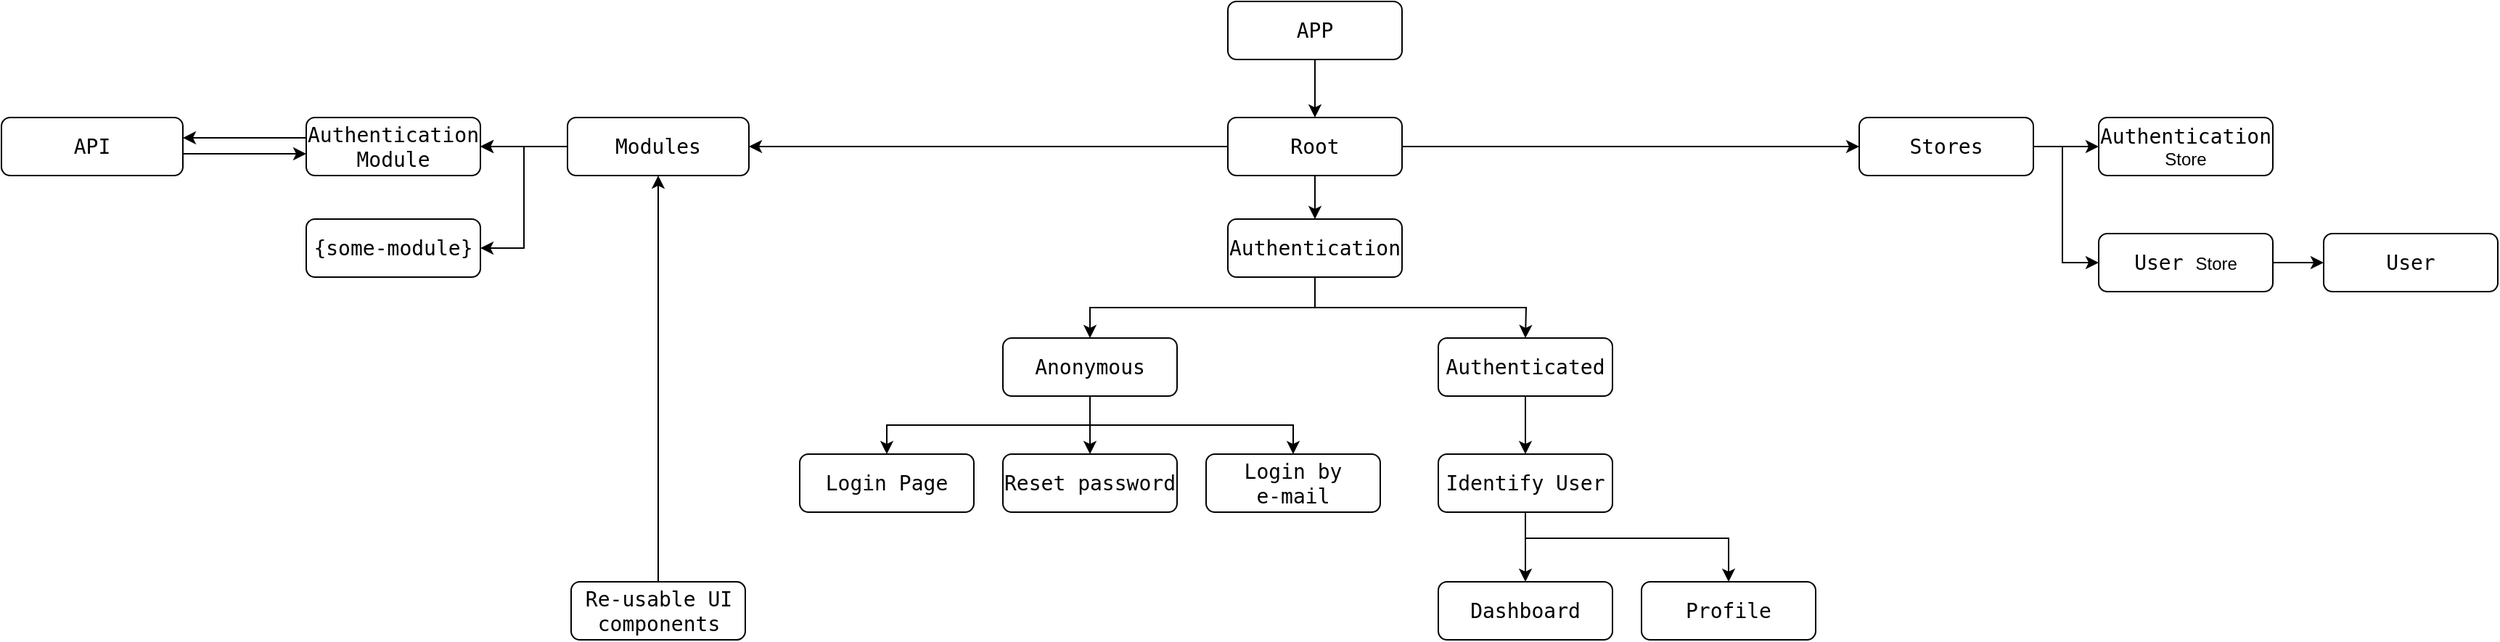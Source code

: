 <mxfile version="22.0.8" type="github">
  <diagram name="Page-1" id="8faaFUQ-8QC-oTlVmQn0">
    <mxGraphModel dx="2276" dy="751" grid="1" gridSize="10" guides="1" tooltips="1" connect="1" arrows="1" fold="1" page="1" pageScale="1" pageWidth="850" pageHeight="1100" math="0" shadow="0">
      <root>
        <mxCell id="0" />
        <mxCell id="1" parent="0" />
        <mxCell id="J4beB_igEW5IKAxdDDhX-3" style="edgeStyle=orthogonalEdgeStyle;rounded=0;orthogonalLoop=1;jettySize=auto;html=1;exitX=0.5;exitY=1;exitDx=0;exitDy=0;entryX=0.5;entryY=0;entryDx=0;entryDy=0;" parent="1" source="J4beB_igEW5IKAxdDDhX-1" target="J4beB_igEW5IKAxdDDhX-2" edge="1">
          <mxGeometry relative="1" as="geometry" />
        </mxCell>
        <mxCell id="J4beB_igEW5IKAxdDDhX-1" value="&lt;font style=&quot;font-size: 14px;&quot; face=&quot;monospace&quot;&gt;APP&lt;/font&gt;" style="rounded=1;whiteSpace=wrap;html=1;" parent="1" vertex="1">
          <mxGeometry x="365" y="30" width="120" height="40" as="geometry" />
        </mxCell>
        <mxCell id="J4beB_igEW5IKAxdDDhX-6" value="" style="edgeStyle=orthogonalEdgeStyle;rounded=0;orthogonalLoop=1;jettySize=auto;html=1;" parent="1" source="J4beB_igEW5IKAxdDDhX-2" target="J4beB_igEW5IKAxdDDhX-4" edge="1">
          <mxGeometry relative="1" as="geometry" />
        </mxCell>
        <mxCell id="J4beB_igEW5IKAxdDDhX-8" value="" style="edgeStyle=orthogonalEdgeStyle;rounded=0;orthogonalLoop=1;jettySize=auto;html=1;" parent="1" source="J4beB_igEW5IKAxdDDhX-2" target="J4beB_igEW5IKAxdDDhX-7" edge="1">
          <mxGeometry relative="1" as="geometry" />
        </mxCell>
        <mxCell id="J4beB_igEW5IKAxdDDhX-40" style="edgeStyle=orthogonalEdgeStyle;rounded=0;orthogonalLoop=1;jettySize=auto;html=1;entryX=1;entryY=0.5;entryDx=0;entryDy=0;" parent="1" source="J4beB_igEW5IKAxdDDhX-2" target="J4beB_igEW5IKAxdDDhX-39" edge="1">
          <mxGeometry relative="1" as="geometry">
            <mxPoint x="50" y="130" as="targetPoint" />
          </mxGeometry>
        </mxCell>
        <mxCell id="J4beB_igEW5IKAxdDDhX-2" value="&lt;font style=&quot;font-size: 14px;&quot; face=&quot;monospace&quot;&gt;Root&lt;/font&gt;" style="rounded=1;whiteSpace=wrap;html=1;" parent="1" vertex="1">
          <mxGeometry x="365" y="110" width="120" height="40" as="geometry" />
        </mxCell>
        <mxCell id="J4beB_igEW5IKAxdDDhX-35" value="" style="edgeStyle=orthogonalEdgeStyle;rounded=0;orthogonalLoop=1;jettySize=auto;html=1;" parent="1" source="J4beB_igEW5IKAxdDDhX-4" target="J4beB_igEW5IKAxdDDhX-33" edge="1">
          <mxGeometry relative="1" as="geometry" />
        </mxCell>
        <mxCell id="J4beB_igEW5IKAxdDDhX-36" style="edgeStyle=orthogonalEdgeStyle;rounded=0;orthogonalLoop=1;jettySize=auto;html=1;exitX=1;exitY=0.5;exitDx=0;exitDy=0;entryX=0;entryY=0.5;entryDx=0;entryDy=0;" parent="1" source="J4beB_igEW5IKAxdDDhX-4" target="J4beB_igEW5IKAxdDDhX-34" edge="1">
          <mxGeometry relative="1" as="geometry">
            <Array as="points">
              <mxPoint x="940" y="130" />
              <mxPoint x="940" y="210" />
            </Array>
          </mxGeometry>
        </mxCell>
        <mxCell id="J4beB_igEW5IKAxdDDhX-4" value="&lt;font style=&quot;font-size: 14px;&quot; face=&quot;monospace&quot;&gt;Stores&lt;/font&gt;" style="rounded=1;whiteSpace=wrap;html=1;" parent="1" vertex="1">
          <mxGeometry x="800" y="110" width="120" height="40" as="geometry" />
        </mxCell>
        <mxCell id="J4beB_igEW5IKAxdDDhX-23" style="edgeStyle=orthogonalEdgeStyle;rounded=0;orthogonalLoop=1;jettySize=auto;html=1;exitX=0.5;exitY=1;exitDx=0;exitDy=0;entryX=0.5;entryY=0;entryDx=0;entryDy=0;" parent="1" source="J4beB_igEW5IKAxdDDhX-7" target="J4beB_igEW5IKAxdDDhX-9" edge="1">
          <mxGeometry relative="1" as="geometry" />
        </mxCell>
        <mxCell id="J4beB_igEW5IKAxdDDhX-7" value="&lt;font style=&quot;font-size: 14px;&quot; face=&quot;monospace&quot;&gt;Authentication&lt;/font&gt;" style="rounded=1;whiteSpace=wrap;html=1;" parent="1" vertex="1">
          <mxGeometry x="365" y="180" width="120" height="40" as="geometry" />
        </mxCell>
        <mxCell id="J4beB_igEW5IKAxdDDhX-20" style="edgeStyle=orthogonalEdgeStyle;rounded=0;orthogonalLoop=1;jettySize=auto;html=1;exitX=0.5;exitY=1;exitDx=0;exitDy=0;entryX=0.5;entryY=0;entryDx=0;entryDy=0;" parent="1" source="J4beB_igEW5IKAxdDDhX-9" target="J4beB_igEW5IKAxdDDhX-18" edge="1">
          <mxGeometry relative="1" as="geometry" />
        </mxCell>
        <mxCell id="J4beB_igEW5IKAxdDDhX-21" style="edgeStyle=orthogonalEdgeStyle;rounded=0;orthogonalLoop=1;jettySize=auto;html=1;exitX=0.25;exitY=1;exitDx=0;exitDy=0;entryX=0.5;entryY=0;entryDx=0;entryDy=0;" parent="1" source="J4beB_igEW5IKAxdDDhX-9" target="J4beB_igEW5IKAxdDDhX-17" edge="1">
          <mxGeometry relative="1" as="geometry">
            <Array as="points">
              <mxPoint x="270" y="302" />
              <mxPoint x="270" y="322" />
              <mxPoint x="130" y="322" />
            </Array>
          </mxGeometry>
        </mxCell>
        <mxCell id="J4beB_igEW5IKAxdDDhX-22" style="edgeStyle=orthogonalEdgeStyle;rounded=0;orthogonalLoop=1;jettySize=auto;html=1;exitX=0.75;exitY=1;exitDx=0;exitDy=0;entryX=0.5;entryY=0;entryDx=0;entryDy=0;" parent="1" source="J4beB_igEW5IKAxdDDhX-9" target="J4beB_igEW5IKAxdDDhX-19" edge="1">
          <mxGeometry relative="1" as="geometry">
            <Array as="points">
              <mxPoint x="270" y="302" />
              <mxPoint x="270" y="322" />
              <mxPoint x="410" y="322" />
            </Array>
          </mxGeometry>
        </mxCell>
        <mxCell id="J4beB_igEW5IKAxdDDhX-9" value="&lt;font style=&quot;font-size: 14px;&quot; face=&quot;monospace&quot;&gt;Anonymous&lt;/font&gt;" style="rounded=1;whiteSpace=wrap;html=1;" parent="1" vertex="1">
          <mxGeometry x="210" y="262" width="120" height="40" as="geometry" />
        </mxCell>
        <mxCell id="J4beB_igEW5IKAxdDDhX-29" value="" style="edgeStyle=orthogonalEdgeStyle;rounded=0;orthogonalLoop=1;jettySize=auto;html=1;" parent="1" source="J4beB_igEW5IKAxdDDhX-10" target="J4beB_igEW5IKAxdDDhX-27" edge="1">
          <mxGeometry relative="1" as="geometry" />
        </mxCell>
        <mxCell id="J4beB_igEW5IKAxdDDhX-10" value="&lt;font style=&quot;font-size: 14px;&quot; face=&quot;monospace&quot;&gt;Authenticated&lt;/font&gt;" style="rounded=1;whiteSpace=wrap;html=1;" parent="1" vertex="1">
          <mxGeometry x="510" y="262" width="120" height="40" as="geometry" />
        </mxCell>
        <mxCell id="J4beB_igEW5IKAxdDDhX-17" value="&lt;font style=&quot;font-size: 14px;&quot; face=&quot;monospace&quot;&gt;Login Page&lt;/font&gt;" style="rounded=1;whiteSpace=wrap;html=1;" parent="1" vertex="1">
          <mxGeometry x="70" y="342" width="120" height="40" as="geometry" />
        </mxCell>
        <mxCell id="J4beB_igEW5IKAxdDDhX-18" value="&lt;font style=&quot;font-size: 14px;&quot; face=&quot;monospace&quot;&gt;Reset password&lt;/font&gt;" style="rounded=1;whiteSpace=wrap;html=1;" parent="1" vertex="1">
          <mxGeometry x="210" y="342" width="120" height="40" as="geometry" />
        </mxCell>
        <mxCell id="J4beB_igEW5IKAxdDDhX-19" value="&lt;font style=&quot;font-size: 14px;&quot; face=&quot;monospace&quot;&gt;Login by&lt;br&gt;e-mail&lt;/font&gt;" style="rounded=1;whiteSpace=wrap;html=1;" parent="1" vertex="1">
          <mxGeometry x="350" y="342" width="120" height="40" as="geometry" />
        </mxCell>
        <mxCell id="J4beB_igEW5IKAxdDDhX-26" style="edgeStyle=orthogonalEdgeStyle;rounded=0;orthogonalLoop=1;jettySize=auto;html=1;entryX=0.5;entryY=0;entryDx=0;entryDy=0;exitX=0.5;exitY=1;exitDx=0;exitDy=0;" parent="1" source="J4beB_igEW5IKAxdDDhX-7" edge="1">
          <mxGeometry relative="1" as="geometry">
            <mxPoint x="430" y="240" as="sourcePoint" />
            <mxPoint x="570" y="262" as="targetPoint" />
          </mxGeometry>
        </mxCell>
        <mxCell id="J4beB_igEW5IKAxdDDhX-30" value="" style="edgeStyle=orthogonalEdgeStyle;rounded=0;orthogonalLoop=1;jettySize=auto;html=1;" parent="1" source="J4beB_igEW5IKAxdDDhX-27" target="J4beB_igEW5IKAxdDDhX-28" edge="1">
          <mxGeometry relative="1" as="geometry" />
        </mxCell>
        <mxCell id="J4beB_igEW5IKAxdDDhX-32" style="edgeStyle=orthogonalEdgeStyle;rounded=0;orthogonalLoop=1;jettySize=auto;html=1;entryX=0.5;entryY=0;entryDx=0;entryDy=0;" parent="1" source="J4beB_igEW5IKAxdDDhX-27" target="J4beB_igEW5IKAxdDDhX-31" edge="1">
          <mxGeometry relative="1" as="geometry">
            <Array as="points">
              <mxPoint x="570" y="400" />
              <mxPoint x="710" y="400" />
            </Array>
          </mxGeometry>
        </mxCell>
        <mxCell id="J4beB_igEW5IKAxdDDhX-27" value="&lt;font style=&quot;font-size: 14px;&quot; face=&quot;monospace&quot;&gt;Identify User&lt;/font&gt;" style="rounded=1;whiteSpace=wrap;html=1;" parent="1" vertex="1">
          <mxGeometry x="510" y="342" width="120" height="40" as="geometry" />
        </mxCell>
        <mxCell id="J4beB_igEW5IKAxdDDhX-28" value="&lt;font style=&quot;font-size: 14px;&quot; face=&quot;monospace&quot;&gt;Dashboard&lt;/font&gt;" style="rounded=1;whiteSpace=wrap;html=1;" parent="1" vertex="1">
          <mxGeometry x="510" y="430" width="120" height="40" as="geometry" />
        </mxCell>
        <mxCell id="J4beB_igEW5IKAxdDDhX-31" value="&lt;font style=&quot;font-size: 14px;&quot; face=&quot;monospace&quot;&gt;Profile&lt;/font&gt;" style="rounded=1;whiteSpace=wrap;html=1;" parent="1" vertex="1">
          <mxGeometry x="650" y="430" width="120" height="40" as="geometry" />
        </mxCell>
        <mxCell id="J4beB_igEW5IKAxdDDhX-33" value="&lt;font style=&quot;&quot; face=&quot;monospace&quot;&gt;&lt;span style=&quot;font-size: 14px;&quot;&gt;Authentication&lt;br&gt;&lt;/span&gt;&lt;/font&gt;Store" style="rounded=1;whiteSpace=wrap;html=1;" parent="1" vertex="1">
          <mxGeometry x="965" y="110" width="120" height="40" as="geometry" />
        </mxCell>
        <mxCell id="J4beB_igEW5IKAxdDDhX-38" value="" style="edgeStyle=orthogonalEdgeStyle;rounded=0;orthogonalLoop=1;jettySize=auto;html=1;" parent="1" source="J4beB_igEW5IKAxdDDhX-34" target="J4beB_igEW5IKAxdDDhX-37" edge="1">
          <mxGeometry relative="1" as="geometry" />
        </mxCell>
        <mxCell id="J4beB_igEW5IKAxdDDhX-34" value="&lt;font style=&quot;font-size: 14px;&quot; face=&quot;monospace&quot;&gt;User&amp;nbsp;&lt;/font&gt;Store" style="rounded=1;whiteSpace=wrap;html=1;" parent="1" vertex="1">
          <mxGeometry x="965" y="190" width="120" height="40" as="geometry" />
        </mxCell>
        <mxCell id="J4beB_igEW5IKAxdDDhX-37" value="&lt;font style=&quot;font-size: 14px;&quot; face=&quot;monospace&quot;&gt;User&lt;/font&gt;" style="rounded=1;whiteSpace=wrap;html=1;" parent="1" vertex="1">
          <mxGeometry x="1120" y="190" width="120" height="40" as="geometry" />
        </mxCell>
        <mxCell id="rSWFoihY8Tw9ghbF8Qy2-3" value="" style="edgeStyle=orthogonalEdgeStyle;rounded=0;orthogonalLoop=1;jettySize=auto;html=1;" edge="1" parent="1" source="J4beB_igEW5IKAxdDDhX-39" target="J4beB_igEW5IKAxdDDhX-41">
          <mxGeometry relative="1" as="geometry" />
        </mxCell>
        <mxCell id="rSWFoihY8Tw9ghbF8Qy2-4" style="edgeStyle=orthogonalEdgeStyle;rounded=0;orthogonalLoop=1;jettySize=auto;html=1;" edge="1" parent="1" source="J4beB_igEW5IKAxdDDhX-41" target="J4beB_igEW5IKAxdDDhX-45">
          <mxGeometry relative="1" as="geometry">
            <Array as="points">
              <mxPoint x="-120" y="130" />
              <mxPoint x="-120" y="200" />
            </Array>
          </mxGeometry>
        </mxCell>
        <mxCell id="J4beB_igEW5IKAxdDDhX-39" value="&lt;font style=&quot;font-size: 14px;&quot; face=&quot;monospace&quot;&gt;Modules&lt;/font&gt;" style="rounded=1;whiteSpace=wrap;html=1;" parent="1" vertex="1">
          <mxGeometry x="-90" y="110" width="125" height="40" as="geometry" />
        </mxCell>
        <mxCell id="rSWFoihY8Tw9ghbF8Qy2-9" style="edgeStyle=orthogonalEdgeStyle;rounded=0;orthogonalLoop=1;jettySize=auto;html=1;entryX=0.5;entryY=1;entryDx=0;entryDy=0;" edge="1" parent="1" source="J4beB_igEW5IKAxdDDhX-43" target="J4beB_igEW5IKAxdDDhX-39">
          <mxGeometry relative="1" as="geometry">
            <mxPoint x="-25" y="149" as="targetPoint" />
            <mxPoint x="-25" y="309" as="sourcePoint" />
          </mxGeometry>
        </mxCell>
        <mxCell id="J4beB_igEW5IKAxdDDhX-43" value="&lt;font style=&quot;font-size: 14px;&quot; face=&quot;monospace&quot;&gt;Re-usable UI components&lt;/font&gt;" style="rounded=1;whiteSpace=wrap;html=1;" parent="1" vertex="1">
          <mxGeometry x="-87.5" y="430" width="120" height="40" as="geometry" />
        </mxCell>
        <mxCell id="J4beB_igEW5IKAxdDDhX-45" value="&lt;code&gt;&lt;font style=&quot;font-size: 14px;&quot;&gt;{some-module&lt;span class=&quot;o&quot;&gt;}&lt;/span&gt;&lt;/font&gt;&lt;/code&gt;" style="rounded=1;whiteSpace=wrap;html=1;" parent="1" vertex="1">
          <mxGeometry x="-270" y="180" width="120" height="40" as="geometry" />
        </mxCell>
        <mxCell id="rSWFoihY8Tw9ghbF8Qy2-7" style="edgeStyle=orthogonalEdgeStyle;rounded=0;orthogonalLoop=1;jettySize=auto;html=1;exitX=1;exitY=0.75;exitDx=0;exitDy=0;entryX=0;entryY=0.75;entryDx=0;entryDy=0;" edge="1" parent="1">
          <mxGeometry relative="1" as="geometry">
            <mxPoint x="-355" y="135" as="sourcePoint" />
            <mxPoint x="-270" y="135" as="targetPoint" />
          </mxGeometry>
        </mxCell>
        <mxCell id="rSWFoihY8Tw9ghbF8Qy2-1" value="&lt;font face=&quot;monospace&quot; style=&quot;font-size: 14px;&quot;&gt;API&lt;/font&gt;" style="rounded=1;whiteSpace=wrap;html=1;" vertex="1" parent="1">
          <mxGeometry x="-480" y="110" width="125" height="40" as="geometry" />
        </mxCell>
        <mxCell id="rSWFoihY8Tw9ghbF8Qy2-5" value="" style="edgeStyle=orthogonalEdgeStyle;rounded=0;orthogonalLoop=1;jettySize=auto;html=1;" edge="1" parent="1" source="J4beB_igEW5IKAxdDDhX-39" target="J4beB_igEW5IKAxdDDhX-41">
          <mxGeometry relative="1" as="geometry">
            <mxPoint x="-90" y="130" as="sourcePoint" />
            <mxPoint x="-210" y="190" as="targetPoint" />
          </mxGeometry>
        </mxCell>
        <mxCell id="rSWFoihY8Tw9ghbF8Qy2-6" value="" style="edgeStyle=orthogonalEdgeStyle;rounded=0;orthogonalLoop=1;jettySize=auto;html=1;" edge="1" parent="1">
          <mxGeometry relative="1" as="geometry">
            <mxPoint x="-270" y="124" as="sourcePoint" />
            <mxPoint x="-355" y="124" as="targetPoint" />
          </mxGeometry>
        </mxCell>
        <mxCell id="J4beB_igEW5IKAxdDDhX-41" value="&lt;font face=&quot;monospace&quot;&gt;&lt;font style=&quot;font-size: 14px;&quot;&gt;Authentication&lt;br&gt;Module&lt;/font&gt;&lt;br&gt;&lt;/font&gt;" style="rounded=1;whiteSpace=wrap;html=1;" parent="1" vertex="1">
          <mxGeometry x="-270" y="110" width="120" height="40" as="geometry" />
        </mxCell>
      </root>
    </mxGraphModel>
  </diagram>
</mxfile>
